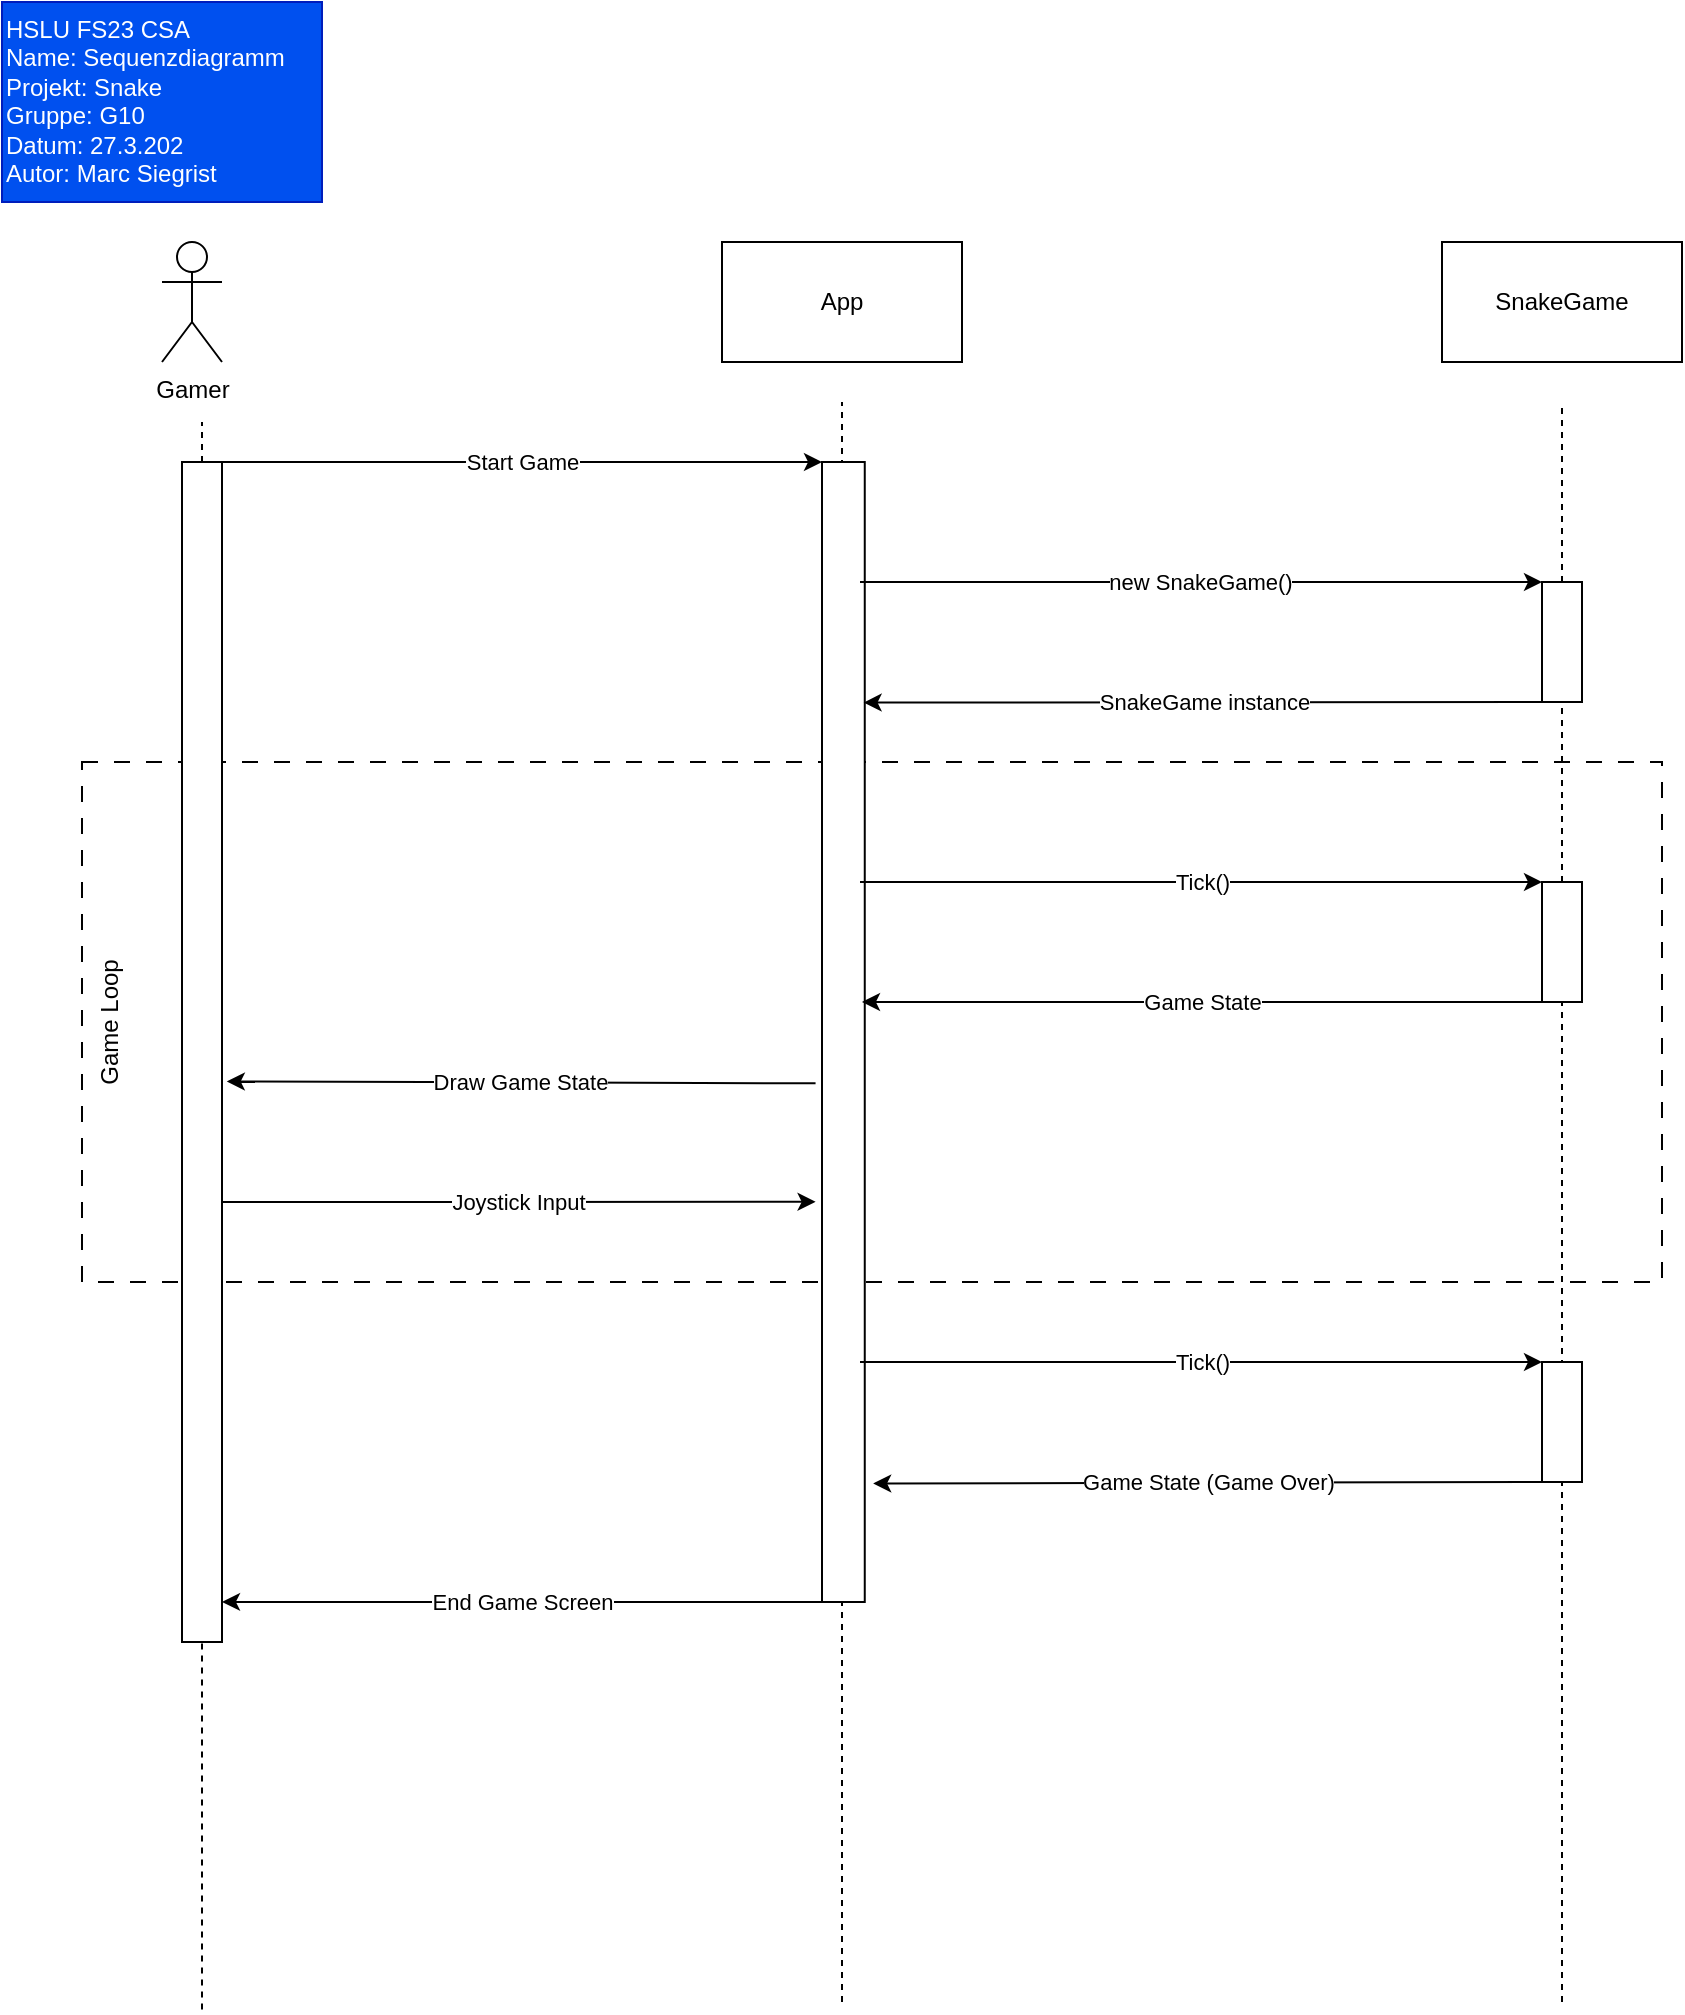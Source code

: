 <mxfile version="20.8.16" type="device" pages="2"><diagram name="Sequenz" id="B21jgjWOHXaZNQW184HR"><mxGraphModel dx="1050" dy="629" grid="1" gridSize="10" guides="1" tooltips="1" connect="1" arrows="1" fold="1" page="1" pageScale="1" pageWidth="1169" pageHeight="1654" math="0" shadow="0"><root><mxCell id="0"/><mxCell id="pCA_wMGK8luPxstzmgIP-48" value="Hintergrund" style="" parent="0"/><mxCell id="pCA_wMGK8luPxstzmgIP-41" value="Game Loop" style="rounded=0;whiteSpace=wrap;html=1;fillStyle=hatch;fillColor=none;dashed=1;dashPattern=8 8;horizontal=0;spacingLeft=0;spacingTop=0;align=center;verticalAlign=top;" vertex="1" parent="pCA_wMGK8luPxstzmgIP-48"><mxGeometry x="40" y="380" width="790" height="260" as="geometry"/></mxCell><mxCell id="pCA_wMGK8luPxstzmgIP-49" value="HSLU FS23 CSA&lt;br&gt;Name: Sequenzdiagramm&lt;br&gt;Projekt: Snake&lt;br&gt;Gruppe: G10&lt;br&gt;Datum: 27.3.202&lt;br&gt;Autor: Marc Siegrist" style="rounded=0;whiteSpace=wrap;html=1;fillStyle=auto;fillColor=#0050ef;fontColor=#ffffff;strokeColor=#001DBC;align=left;verticalAlign=top;" vertex="1" parent="pCA_wMGK8luPxstzmgIP-48"><mxGeometry width="160" height="100" as="geometry"/></mxCell><mxCell id="1" value="Diagram" parent="0"/><mxCell id="pCA_wMGK8luPxstzmgIP-2" value="Gamer" style="shape=umlActor;verticalLabelPosition=bottom;verticalAlign=top;html=1;" vertex="1" parent="1"><mxGeometry x="80" y="120" width="30" height="60" as="geometry"/></mxCell><mxCell id="pCA_wMGK8luPxstzmgIP-4" value="" style="endArrow=none;dashed=1;html=1;rounded=0;targetPerimeterSpacing=11;startArrow=none;" edge="1" parent="1" source="pCA_wMGK8luPxstzmgIP-10"><mxGeometry width="50" height="50" relative="1" as="geometry"><mxPoint x="100" y="590" as="sourcePoint"/><mxPoint x="100" y="210" as="targetPoint"/></mxGeometry></mxCell><mxCell id="pCA_wMGK8luPxstzmgIP-6" value="App" style="rounded=0;whiteSpace=wrap;html=1;" vertex="1" parent="1"><mxGeometry x="360" y="120" width="120" height="60" as="geometry"/></mxCell><mxCell id="pCA_wMGK8luPxstzmgIP-7" value="SnakeGame" style="rounded=0;whiteSpace=wrap;html=1;" vertex="1" parent="1"><mxGeometry x="720" y="120" width="120" height="60" as="geometry"/></mxCell><mxCell id="pCA_wMGK8luPxstzmgIP-8" value="" style="endArrow=none;dashed=1;html=1;rounded=0;sourcePerimeterSpacing=50;targetPerimeterSpacing=11;" edge="1" parent="1"><mxGeometry width="50" height="50" relative="1" as="geometry"><mxPoint x="420" y="1000" as="sourcePoint"/><mxPoint x="420" y="200" as="targetPoint"/></mxGeometry></mxCell><mxCell id="pCA_wMGK8luPxstzmgIP-9" value="" style="endArrow=none;dashed=1;html=1;rounded=0;targetPerimeterSpacing=11;startArrow=none;" edge="1" parent="1" source="pCA_wMGK8luPxstzmgIP-18"><mxGeometry width="50" height="50" relative="1" as="geometry"><mxPoint x="780" y="1000" as="sourcePoint"/><mxPoint x="780" y="200" as="targetPoint"/></mxGeometry></mxCell><mxCell id="pCA_wMGK8luPxstzmgIP-11" value="" style="endArrow=none;dashed=1;html=1;rounded=0;sourcePerimeterSpacing=50;" edge="1" parent="1" target="pCA_wMGK8luPxstzmgIP-10"><mxGeometry width="50" height="50" relative="1" as="geometry"><mxPoint x="100" y="1003.765" as="sourcePoint"/><mxPoint x="100" y="210" as="targetPoint"/></mxGeometry></mxCell><mxCell id="pCA_wMGK8luPxstzmgIP-10" value="" style="rounded=0;whiteSpace=wrap;html=1;" vertex="1" parent="1"><mxGeometry x="90" y="230" width="20" height="590" as="geometry"/></mxCell><mxCell id="pCA_wMGK8luPxstzmgIP-12" value="Start Game" style="endArrow=classic;html=1;rounded=0;sourcePerimeterSpacing=50;targetPerimeterSpacing=11;exitX=1;exitY=0;exitDx=0;exitDy=0;entryX=0;entryY=0;entryDx=0;entryDy=0;" edge="1" parent="1" source="pCA_wMGK8luPxstzmgIP-10" target="pCA_wMGK8luPxstzmgIP-15"><mxGeometry width="50" height="50" relative="1" as="geometry"><mxPoint x="300" y="380" as="sourcePoint"/><mxPoint x="390" y="230" as="targetPoint"/></mxGeometry></mxCell><mxCell id="pCA_wMGK8luPxstzmgIP-15" value="" style="rounded=0;whiteSpace=wrap;html=1;" vertex="1" parent="1"><mxGeometry x="410" y="230" width="21.38" height="570" as="geometry"/></mxCell><mxCell id="pCA_wMGK8luPxstzmgIP-16" value="new SnakeGame()" style="endArrow=classic;html=1;rounded=0;sourcePerimeterSpacing=50;targetPerimeterSpacing=11;entryX=0;entryY=0;entryDx=0;entryDy=0;" edge="1" parent="1" target="pCA_wMGK8luPxstzmgIP-18"><mxGeometry x="-0.002" width="50" height="50" relative="1" as="geometry"><mxPoint x="429" y="290" as="sourcePoint"/><mxPoint x="759" y="288" as="targetPoint"/><mxPoint as="offset"/></mxGeometry></mxCell><mxCell id="pCA_wMGK8luPxstzmgIP-19" value="" style="endArrow=none;dashed=1;html=1;rounded=0;startArrow=none;" edge="1" parent="1" source="pCA_wMGK8luPxstzmgIP-30" target="pCA_wMGK8luPxstzmgIP-18"><mxGeometry width="50" height="50" relative="1" as="geometry"><mxPoint x="780" y="1000" as="sourcePoint"/><mxPoint x="780" y="200" as="targetPoint"/></mxGeometry></mxCell><mxCell id="pCA_wMGK8luPxstzmgIP-18" value="" style="rounded=0;whiteSpace=wrap;html=1;" vertex="1" parent="1"><mxGeometry x="770" y="290" width="20" height="60" as="geometry"/></mxCell><mxCell id="pCA_wMGK8luPxstzmgIP-21" value="SnakeGame instance" style="endArrow=classic;html=1;rounded=0;sourcePerimeterSpacing=50;targetPerimeterSpacing=11;exitX=0;exitY=1;exitDx=0;exitDy=0;entryX=0.973;entryY=0.211;entryDx=0;entryDy=0;entryPerimeter=0;" edge="1" parent="1" source="pCA_wMGK8luPxstzmgIP-18" target="pCA_wMGK8luPxstzmgIP-15"><mxGeometry width="50" height="50" relative="1" as="geometry"><mxPoint x="920" y="360" as="sourcePoint"/><mxPoint x="440" y="350" as="targetPoint"/></mxGeometry></mxCell><mxCell id="pCA_wMGK8luPxstzmgIP-25" value="Tick()" style="endArrow=classic;html=1;rounded=0;sourcePerimeterSpacing=50;targetPerimeterSpacing=11;exitX=1;exitY=0.75;exitDx=0;exitDy=0;entryX=0;entryY=0;entryDx=0;entryDy=0;" edge="1" parent="1" target="pCA_wMGK8luPxstzmgIP-30"><mxGeometry width="50" height="50" relative="1" as="geometry"><mxPoint x="429" y="440" as="sourcePoint"/><mxPoint x="769" y="440" as="targetPoint"/></mxGeometry></mxCell><mxCell id="pCA_wMGK8luPxstzmgIP-31" value="" style="endArrow=none;dashed=1;html=1;rounded=0;sourcePerimeterSpacing=50;" edge="1" parent="1" target="pCA_wMGK8luPxstzmgIP-30"><mxGeometry width="50" height="50" relative="1" as="geometry"><mxPoint x="780" y="1000" as="sourcePoint"/><mxPoint x="780" y="350" as="targetPoint"/></mxGeometry></mxCell><mxCell id="pCA_wMGK8luPxstzmgIP-30" value="" style="rounded=0;whiteSpace=wrap;html=1;" vertex="1" parent="1"><mxGeometry x="770" y="440" width="20" height="60" as="geometry"/></mxCell><mxCell id="pCA_wMGK8luPxstzmgIP-35" value="Game State" style="endArrow=classic;html=1;rounded=0;sourcePerimeterSpacing=50;targetPerimeterSpacing=11;exitX=0;exitY=1;exitDx=0;exitDy=0;entryX=0.935;entryY=0.421;entryDx=0;entryDy=0;entryPerimeter=0;" edge="1" parent="1" source="pCA_wMGK8luPxstzmgIP-30"><mxGeometry width="50" height="50" relative="1" as="geometry"><mxPoint x="580" y="600" as="sourcePoint"/><mxPoint x="429.99" y="499.97" as="targetPoint"/></mxGeometry></mxCell><mxCell id="pCA_wMGK8luPxstzmgIP-37" value="Draw Game State" style="endArrow=classic;html=1;rounded=0;sourcePerimeterSpacing=50;targetPerimeterSpacing=11;entryX=1.12;entryY=0.525;entryDx=0;entryDy=0;entryPerimeter=0;exitX=-0.15;exitY=0.545;exitDx=0;exitDy=0;exitPerimeter=0;" edge="1" parent="1" source="pCA_wMGK8luPxstzmgIP-15" target="pCA_wMGK8luPxstzmgIP-10"><mxGeometry x="0.001" width="50" height="50" relative="1" as="geometry"><mxPoint x="390" y="540" as="sourcePoint"/><mxPoint x="340" y="590" as="targetPoint"/><mxPoint as="offset"/></mxGeometry></mxCell><mxCell id="pCA_wMGK8luPxstzmgIP-38" value="Joystick Input" style="endArrow=classic;html=1;rounded=0;sourcePerimeterSpacing=50;targetPerimeterSpacing=11;entryX=-0.15;entryY=0.649;entryDx=0;entryDy=0;entryPerimeter=0;" edge="1" parent="1" target="pCA_wMGK8luPxstzmgIP-15"><mxGeometry width="50" height="50" relative="1" as="geometry"><mxPoint x="110" y="600" as="sourcePoint"/><mxPoint x="400" y="600" as="targetPoint"/></mxGeometry></mxCell><mxCell id="pCA_wMGK8luPxstzmgIP-42" value="Tick()" style="endArrow=classic;html=1;rounded=0;sourcePerimeterSpacing=50;targetPerimeterSpacing=11;exitX=1;exitY=0.75;exitDx=0;exitDy=0;entryX=0;entryY=0;entryDx=0;entryDy=0;" edge="1" parent="1" target="pCA_wMGK8luPxstzmgIP-43"><mxGeometry width="50" height="50" relative="1" as="geometry"><mxPoint x="429" y="680" as="sourcePoint"/><mxPoint x="769" y="680" as="targetPoint"/></mxGeometry></mxCell><mxCell id="pCA_wMGK8luPxstzmgIP-43" value="" style="rounded=0;whiteSpace=wrap;html=1;" vertex="1" parent="1"><mxGeometry x="770" y="680" width="20" height="60" as="geometry"/></mxCell><mxCell id="pCA_wMGK8luPxstzmgIP-44" value="Game State (Game Over)" style="endArrow=classic;html=1;rounded=0;sourcePerimeterSpacing=50;targetPerimeterSpacing=11;exitX=0;exitY=1;exitDx=0;exitDy=0;entryX=1.197;entryY=0.896;entryDx=0;entryDy=0;entryPerimeter=0;" edge="1" parent="1" source="pCA_wMGK8luPxstzmgIP-43" target="pCA_wMGK8luPxstzmgIP-15"><mxGeometry width="50" height="50" relative="1" as="geometry"><mxPoint x="580" y="840" as="sourcePoint"/><mxPoint x="460" y="740" as="targetPoint"/></mxGeometry></mxCell><mxCell id="pCA_wMGK8luPxstzmgIP-46" value="End Game Screen" style="endArrow=classic;html=1;rounded=0;sourcePerimeterSpacing=50;targetPerimeterSpacing=11;exitX=0;exitY=1;exitDx=0;exitDy=0;entryX=1;entryY=0.966;entryDx=0;entryDy=0;entryPerimeter=0;" edge="1" parent="1" source="pCA_wMGK8luPxstzmgIP-15" target="pCA_wMGK8luPxstzmgIP-10"><mxGeometry width="50" height="50" relative="1" as="geometry"><mxPoint x="220" y="840" as="sourcePoint"/><mxPoint x="120" y="800" as="targetPoint"/></mxGeometry></mxCell></root></mxGraphModel></diagram><diagram id="ehel4DhyxMhKLgHNmi-s" name="UML"><mxGraphModel dx="1050" dy="629" grid="1" gridSize="10" guides="1" tooltips="1" connect="1" arrows="1" fold="1" page="1" pageScale="1" pageWidth="1169" pageHeight="1654" math="0" shadow="0"><root><mxCell id="0"/><mxCell id="1" parent="0"/><mxCell id="SYC3Acl7F9Nns0mdv4js-1" value="Classname" style="swimlane;fontStyle=1;align=center;verticalAlign=top;childLayout=stackLayout;horizontal=1;startSize=26;horizontalStack=0;resizeParent=1;resizeParentMax=0;resizeLast=0;collapsible=1;marginBottom=0;fillStyle=auto;fillColor=default;" vertex="1" parent="1"><mxGeometry x="310" y="140" width="160" height="86" as="geometry"/></mxCell><mxCell id="SYC3Acl7F9Nns0mdv4js-2" value="+ field: type" style="text;strokeColor=none;fillColor=none;align=left;verticalAlign=top;spacingLeft=4;spacingRight=4;overflow=hidden;rotatable=0;points=[[0,0.5],[1,0.5]];portConstraint=eastwest;" vertex="1" parent="SYC3Acl7F9Nns0mdv4js-1"><mxGeometry y="26" width="160" height="26" as="geometry"/></mxCell><mxCell id="SYC3Acl7F9Nns0mdv4js-3" value="" style="line;strokeWidth=1;fillColor=none;align=left;verticalAlign=middle;spacingTop=-1;spacingLeft=3;spacingRight=3;rotatable=0;labelPosition=right;points=[];portConstraint=eastwest;strokeColor=inherit;fillStyle=auto;" vertex="1" parent="SYC3Acl7F9Nns0mdv4js-1"><mxGeometry y="52" width="160" height="8" as="geometry"/></mxCell><mxCell id="SYC3Acl7F9Nns0mdv4js-4" value="+ method(type): type" style="text;strokeColor=none;fillColor=none;align=left;verticalAlign=top;spacingLeft=4;spacingRight=4;overflow=hidden;rotatable=0;points=[[0,0.5],[1,0.5]];portConstraint=eastwest;" vertex="1" parent="SYC3Acl7F9Nns0mdv4js-1"><mxGeometry y="60" width="160" height="26" as="geometry"/></mxCell></root></mxGraphModel></diagram></mxfile>